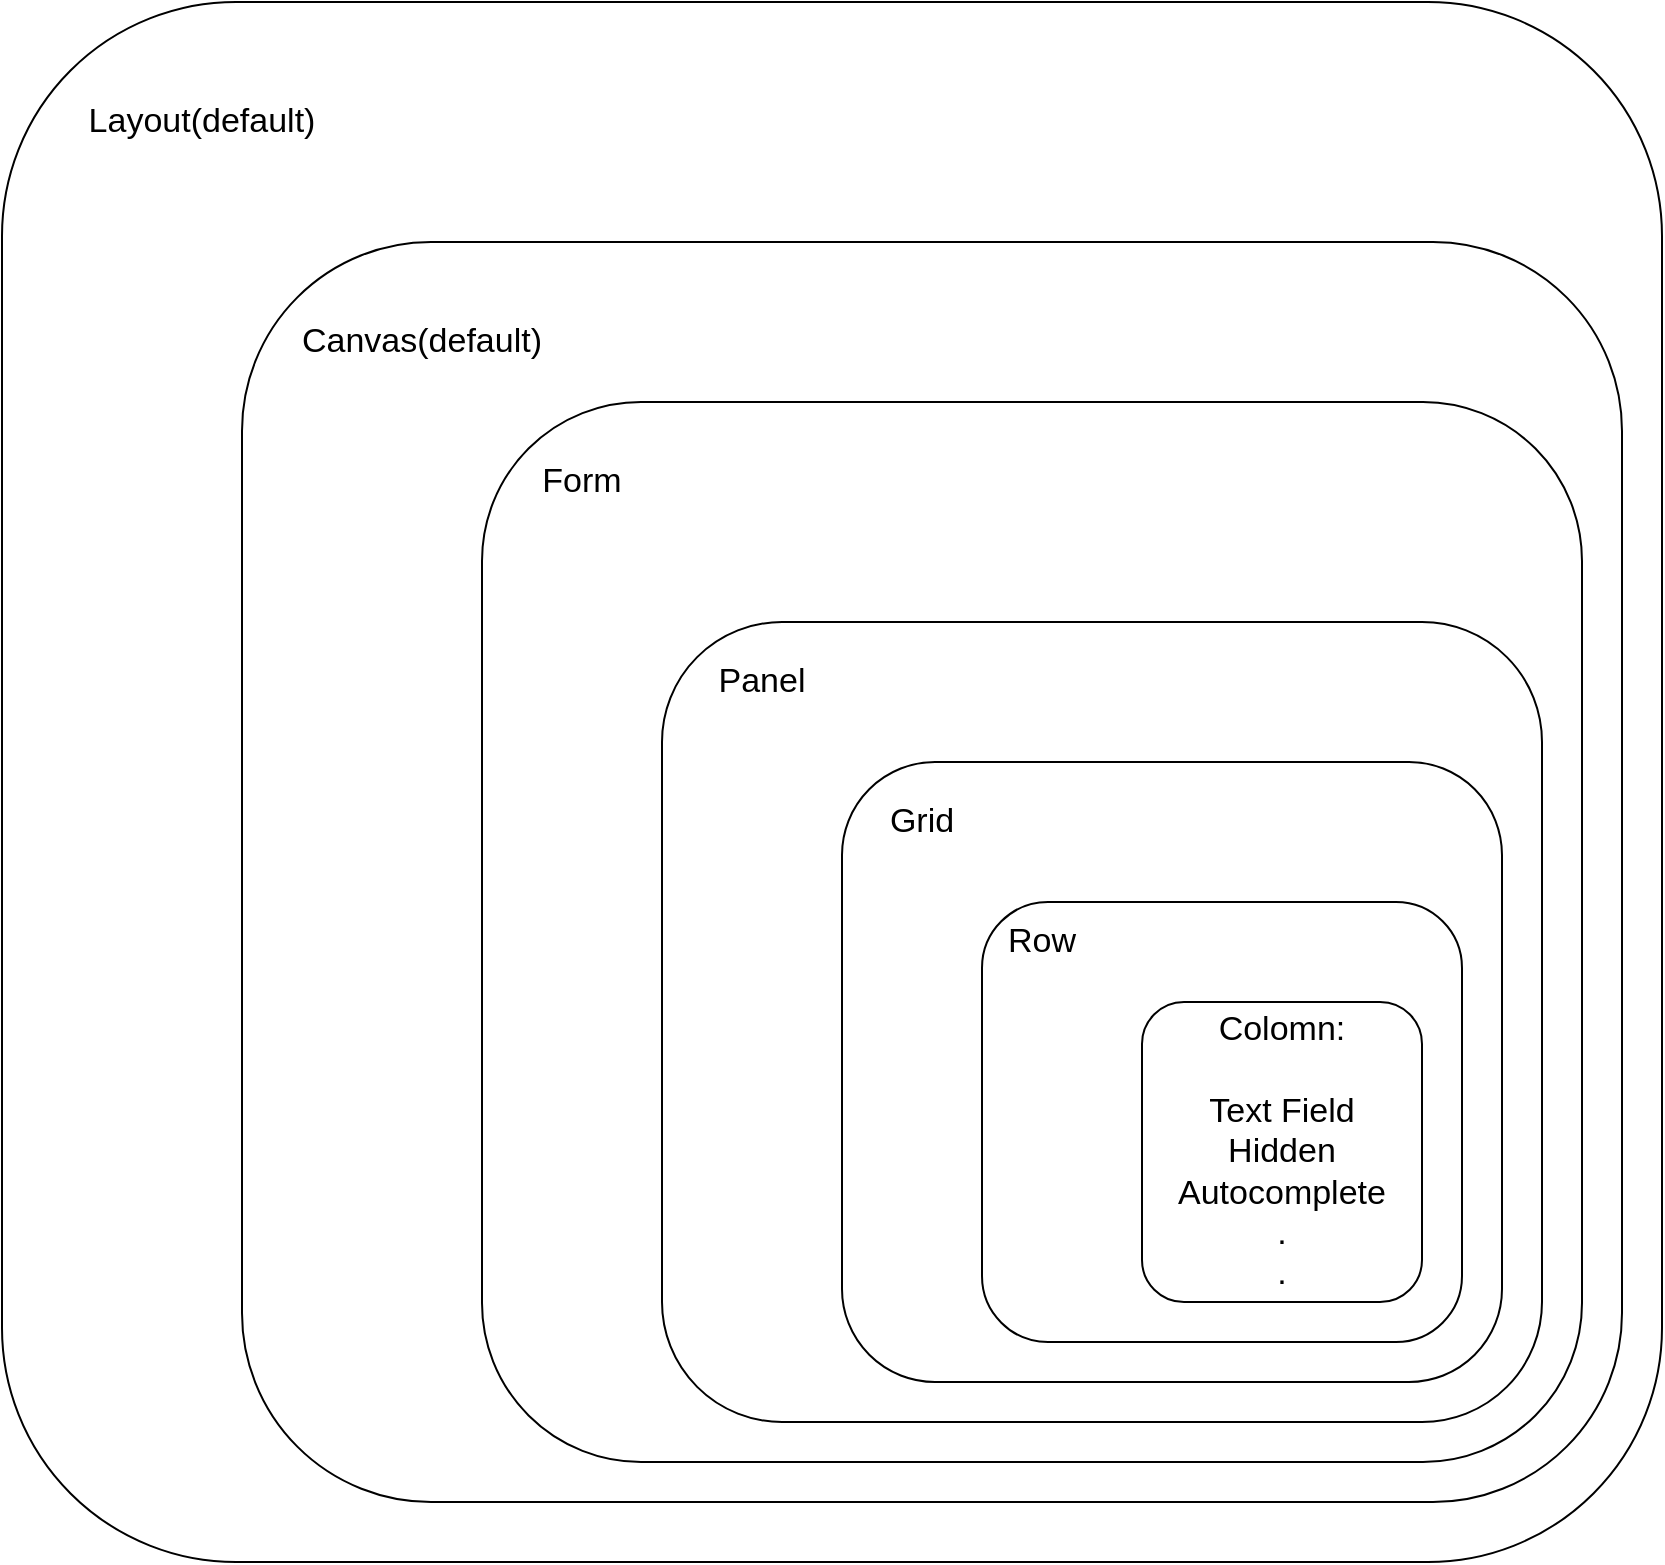 <mxfile version="13.9.9" type="github">
  <diagram id="DP33gihl63QsVpl_aVoG" name="Page-1">
    <mxGraphModel dx="2249" dy="1969" grid="1" gridSize="10" guides="1" tooltips="1" connect="1" arrows="1" fold="1" page="1" pageScale="1" pageWidth="827" pageHeight="1169" math="0" shadow="0">
      <root>
        <mxCell id="0" />
        <mxCell id="1" parent="0" />
        <mxCell id="n_1GqZ7e_dafPJzbi2lV-14" value="" style="rounded=1;whiteSpace=wrap;html=1;fontSize=17;" vertex="1" parent="1">
          <mxGeometry x="-250" y="-170" width="830" height="780" as="geometry" />
        </mxCell>
        <mxCell id="n_1GqZ7e_dafPJzbi2lV-12" value="" style="rounded=1;whiteSpace=wrap;html=1;fontSize=17;" vertex="1" parent="1">
          <mxGeometry x="-130" y="-50" width="690" height="630" as="geometry" />
        </mxCell>
        <mxCell id="n_1GqZ7e_dafPJzbi2lV-10" value="" style="rounded=1;whiteSpace=wrap;html=1;fontSize=17;" vertex="1" parent="1">
          <mxGeometry x="-10" y="30" width="550" height="530" as="geometry" />
        </mxCell>
        <mxCell id="n_1GqZ7e_dafPJzbi2lV-7" value="" style="rounded=1;whiteSpace=wrap;html=1;fontSize=17;" vertex="1" parent="1">
          <mxGeometry x="80" y="140" width="440" height="400" as="geometry" />
        </mxCell>
        <mxCell id="n_1GqZ7e_dafPJzbi2lV-4" value="" style="rounded=1;whiteSpace=wrap;html=1;fontSize=17;" vertex="1" parent="1">
          <mxGeometry x="170" y="210" width="330" height="310" as="geometry" />
        </mxCell>
        <mxCell id="n_1GqZ7e_dafPJzbi2lV-2" value="" style="rounded=1;whiteSpace=wrap;html=1;fontSize=17;" vertex="1" parent="1">
          <mxGeometry x="240" y="280" width="240" height="220" as="geometry" />
        </mxCell>
        <mxCell id="n_1GqZ7e_dafPJzbi2lV-1" value="Colomn:&lt;br&gt;&lt;br style=&quot;font-size: 17px&quot;&gt;Text Field&lt;br style=&quot;font-size: 17px&quot;&gt;Hidden&lt;br style=&quot;font-size: 17px&quot;&gt;Autocomplete&lt;br style=&quot;font-size: 17px&quot;&gt;.&lt;br style=&quot;font-size: 17px&quot;&gt;." style="rounded=1;whiteSpace=wrap;html=1;fontSize=17;" vertex="1" parent="1">
          <mxGeometry x="320" y="330" width="140" height="150" as="geometry" />
        </mxCell>
        <mxCell id="n_1GqZ7e_dafPJzbi2lV-3" value="Row" style="text;html=1;strokeColor=none;fillColor=none;align=center;verticalAlign=middle;whiteSpace=wrap;rounded=0;fontSize=17;" vertex="1" parent="1">
          <mxGeometry x="250" y="290" width="40" height="20" as="geometry" />
        </mxCell>
        <mxCell id="n_1GqZ7e_dafPJzbi2lV-6" value="Grid" style="text;html=1;strokeColor=none;fillColor=none;align=center;verticalAlign=middle;whiteSpace=wrap;rounded=0;fontSize=17;" vertex="1" parent="1">
          <mxGeometry x="190" y="230" width="40" height="20" as="geometry" />
        </mxCell>
        <mxCell id="n_1GqZ7e_dafPJzbi2lV-9" value="Panel" style="text;html=1;strokeColor=none;fillColor=none;align=center;verticalAlign=middle;whiteSpace=wrap;rounded=0;fontSize=17;" vertex="1" parent="1">
          <mxGeometry x="110" y="160" width="40" height="20" as="geometry" />
        </mxCell>
        <mxCell id="n_1GqZ7e_dafPJzbi2lV-11" value="Form" style="text;html=1;strokeColor=none;fillColor=none;align=center;verticalAlign=middle;whiteSpace=wrap;rounded=0;fontSize=17;" vertex="1" parent="1">
          <mxGeometry x="20" y="60" width="40" height="20" as="geometry" />
        </mxCell>
        <mxCell id="n_1GqZ7e_dafPJzbi2lV-13" value="Canvas(default)" style="text;html=1;strokeColor=none;fillColor=none;align=center;verticalAlign=middle;whiteSpace=wrap;rounded=0;fontSize=17;" vertex="1" parent="1">
          <mxGeometry x="-60" y="-10" width="40" height="20" as="geometry" />
        </mxCell>
        <mxCell id="n_1GqZ7e_dafPJzbi2lV-15" value="Layout(default)" style="text;html=1;strokeColor=none;fillColor=none;align=center;verticalAlign=middle;whiteSpace=wrap;rounded=0;fontSize=17;" vertex="1" parent="1">
          <mxGeometry x="-170" y="-120" width="40" height="20" as="geometry" />
        </mxCell>
      </root>
    </mxGraphModel>
  </diagram>
</mxfile>
